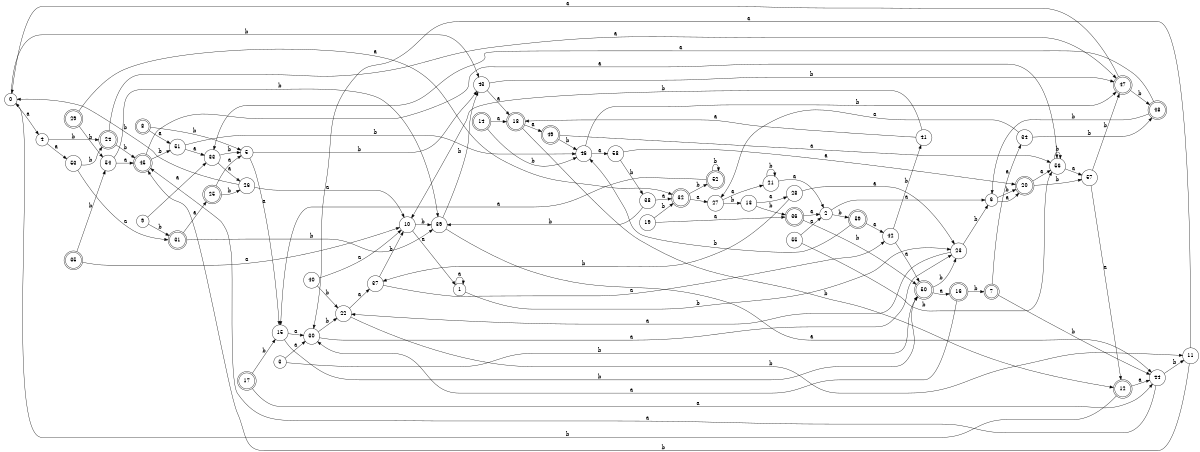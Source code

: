 digraph n48_5 {
__start0 [label="" shape="none"];

rankdir=LR;
size="8,5";

s0 [style="filled", color="black", fillcolor="white" shape="circle", label="0"];
s1 [style="filled", color="black", fillcolor="white" shape="circle", label="1"];
s2 [style="filled", color="black", fillcolor="white" shape="circle", label="2"];
s3 [style="filled", color="black", fillcolor="white" shape="circle", label="3"];
s4 [style="filled", color="black", fillcolor="white" shape="circle", label="4"];
s5 [style="filled", color="black", fillcolor="white" shape="circle", label="5"];
s6 [style="filled", color="black", fillcolor="white" shape="circle", label="6"];
s7 [style="rounded,filled", color="black", fillcolor="white" shape="doublecircle", label="7"];
s8 [style="rounded,filled", color="black", fillcolor="white" shape="doublecircle", label="8"];
s9 [style="filled", color="black", fillcolor="white" shape="circle", label="9"];
s10 [style="filled", color="black", fillcolor="white" shape="circle", label="10"];
s11 [style="filled", color="black", fillcolor="white" shape="circle", label="11"];
s12 [style="rounded,filled", color="black", fillcolor="white" shape="doublecircle", label="12"];
s13 [style="filled", color="black", fillcolor="white" shape="circle", label="13"];
s14 [style="rounded,filled", color="black", fillcolor="white" shape="doublecircle", label="14"];
s15 [style="filled", color="black", fillcolor="white" shape="circle", label="15"];
s16 [style="rounded,filled", color="black", fillcolor="white" shape="doublecircle", label="16"];
s17 [style="rounded,filled", color="black", fillcolor="white" shape="doublecircle", label="17"];
s18 [style="rounded,filled", color="black", fillcolor="white" shape="doublecircle", label="18"];
s19 [style="filled", color="black", fillcolor="white" shape="circle", label="19"];
s20 [style="rounded,filled", color="black", fillcolor="white" shape="doublecircle", label="20"];
s21 [style="filled", color="black", fillcolor="white" shape="circle", label="21"];
s22 [style="filled", color="black", fillcolor="white" shape="circle", label="22"];
s23 [style="filled", color="black", fillcolor="white" shape="circle", label="23"];
s24 [style="rounded,filled", color="black", fillcolor="white" shape="doublecircle", label="24"];
s25 [style="rounded,filled", color="black", fillcolor="white" shape="doublecircle", label="25"];
s26 [style="filled", color="black", fillcolor="white" shape="circle", label="26"];
s27 [style="filled", color="black", fillcolor="white" shape="circle", label="27"];
s28 [style="filled", color="black", fillcolor="white" shape="circle", label="28"];
s29 [style="rounded,filled", color="black", fillcolor="white" shape="doublecircle", label="29"];
s30 [style="filled", color="black", fillcolor="white" shape="circle", label="30"];
s31 [style="rounded,filled", color="black", fillcolor="white" shape="doublecircle", label="31"];
s32 [style="rounded,filled", color="black", fillcolor="white" shape="doublecircle", label="32"];
s33 [style="filled", color="black", fillcolor="white" shape="circle", label="33"];
s34 [style="filled", color="black", fillcolor="white" shape="circle", label="34"];
s35 [style="rounded,filled", color="black", fillcolor="white" shape="doublecircle", label="35"];
s36 [style="rounded,filled", color="black", fillcolor="white" shape="doublecircle", label="36"];
s37 [style="filled", color="black", fillcolor="white" shape="circle", label="37"];
s38 [style="filled", color="black", fillcolor="white" shape="circle", label="38"];
s39 [style="filled", color="black", fillcolor="white" shape="circle", label="39"];
s40 [style="filled", color="black", fillcolor="white" shape="circle", label="40"];
s41 [style="filled", color="black", fillcolor="white" shape="circle", label="41"];
s42 [style="filled", color="black", fillcolor="white" shape="circle", label="42"];
s43 [style="filled", color="black", fillcolor="white" shape="circle", label="43"];
s44 [style="filled", color="black", fillcolor="white" shape="circle", label="44"];
s45 [style="rounded,filled", color="black", fillcolor="white" shape="doublecircle", label="45"];
s46 [style="filled", color="black", fillcolor="white" shape="circle", label="46"];
s47 [style="rounded,filled", color="black", fillcolor="white" shape="doublecircle", label="47"];
s48 [style="rounded,filled", color="black", fillcolor="white" shape="doublecircle", label="48"];
s49 [style="rounded,filled", color="black", fillcolor="white" shape="doublecircle", label="49"];
s50 [style="rounded,filled", color="black", fillcolor="white" shape="doublecircle", label="50"];
s51 [style="filled", color="black", fillcolor="white" shape="circle", label="51"];
s52 [style="rounded,filled", color="black", fillcolor="white" shape="doublecircle", label="52"];
s53 [style="filled", color="black", fillcolor="white" shape="circle", label="53"];
s54 [style="filled", color="black", fillcolor="white" shape="circle", label="54"];
s55 [style="filled", color="black", fillcolor="white" shape="circle", label="55"];
s56 [style="filled", color="black", fillcolor="white" shape="circle", label="56"];
s57 [style="filled", color="black", fillcolor="white" shape="circle", label="57"];
s58 [style="filled", color="black", fillcolor="white" shape="circle", label="58"];
s59 [style="rounded,filled", color="black", fillcolor="white" shape="doublecircle", label="59"];
s0 -> s4 [label="a"];
s0 -> s43 [label="b"];
s1 -> s1 [label="a"];
s1 -> s23 [label="b"];
s2 -> s6 [label="a"];
s2 -> s59 [label="b"];
s3 -> s30 [label="a"];
s3 -> s50 [label="b"];
s4 -> s53 [label="a"];
s4 -> s24 [label="b"];
s5 -> s15 [label="a"];
s5 -> s43 [label="b"];
s6 -> s20 [label="a"];
s6 -> s20 [label="b"];
s7 -> s34 [label="a"];
s7 -> s44 [label="b"];
s8 -> s51 [label="a"];
s8 -> s5 [label="b"];
s9 -> s33 [label="a"];
s9 -> s31 [label="b"];
s10 -> s1 [label="a"];
s10 -> s39 [label="b"];
s11 -> s30 [label="a"];
s11 -> s45 [label="b"];
s12 -> s44 [label="a"];
s12 -> s0 [label="b"];
s13 -> s28 [label="a"];
s13 -> s36 [label="b"];
s14 -> s18 [label="a"];
s14 -> s46 [label="b"];
s15 -> s30 [label="a"];
s15 -> s50 [label="b"];
s16 -> s30 [label="a"];
s16 -> s7 [label="b"];
s17 -> s44 [label="a"];
s17 -> s15 [label="b"];
s18 -> s49 [label="a"];
s18 -> s12 [label="b"];
s19 -> s36 [label="a"];
s19 -> s32 [label="b"];
s20 -> s56 [label="a"];
s20 -> s57 [label="b"];
s21 -> s2 [label="a"];
s21 -> s21 [label="b"];
s22 -> s37 [label="a"];
s22 -> s11 [label="b"];
s23 -> s22 [label="a"];
s23 -> s6 [label="b"];
s24 -> s47 [label="a"];
s24 -> s45 [label="b"];
s25 -> s5 [label="a"];
s25 -> s26 [label="b"];
s26 -> s10 [label="a"];
s26 -> s0 [label="b"];
s27 -> s21 [label="a"];
s27 -> s13 [label="b"];
s28 -> s23 [label="a"];
s28 -> s37 [label="b"];
s29 -> s32 [label="a"];
s29 -> s54 [label="b"];
s30 -> s23 [label="a"];
s30 -> s22 [label="b"];
s31 -> s25 [label="a"];
s31 -> s39 [label="b"];
s32 -> s27 [label="a"];
s32 -> s52 [label="b"];
s33 -> s26 [label="a"];
s33 -> s5 [label="b"];
s34 -> s27 [label="a"];
s34 -> s48 [label="b"];
s35 -> s10 [label="a"];
s35 -> s54 [label="b"];
s36 -> s2 [label="a"];
s36 -> s50 [label="b"];
s37 -> s42 [label="a"];
s37 -> s10 [label="b"];
s38 -> s32 [label="a"];
s38 -> s39 [label="b"];
s39 -> s44 [label="a"];
s39 -> s43 [label="b"];
s40 -> s10 [label="a"];
s40 -> s22 [label="b"];
s41 -> s18 [label="a"];
s41 -> s10 [label="b"];
s42 -> s50 [label="a"];
s42 -> s41 [label="b"];
s43 -> s18 [label="a"];
s43 -> s47 [label="b"];
s44 -> s45 [label="a"];
s44 -> s11 [label="b"];
s45 -> s56 [label="a"];
s45 -> s51 [label="b"];
s46 -> s58 [label="a"];
s46 -> s47 [label="b"];
s47 -> s0 [label="a"];
s47 -> s48 [label="b"];
s48 -> s33 [label="a"];
s48 -> s6 [label="b"];
s49 -> s56 [label="a"];
s49 -> s46 [label="b"];
s50 -> s16 [label="a"];
s50 -> s23 [label="b"];
s51 -> s33 [label="a"];
s51 -> s46 [label="b"];
s52 -> s15 [label="a"];
s52 -> s52 [label="b"];
s53 -> s31 [label="a"];
s53 -> s24 [label="b"];
s54 -> s45 [label="a"];
s54 -> s39 [label="b"];
s55 -> s2 [label="a"];
s55 -> s56 [label="b"];
s56 -> s57 [label="a"];
s56 -> s56 [label="b"];
s57 -> s12 [label="a"];
s57 -> s47 [label="b"];
s58 -> s20 [label="a"];
s58 -> s38 [label="b"];
s59 -> s42 [label="a"];
s59 -> s46 [label="b"];

}